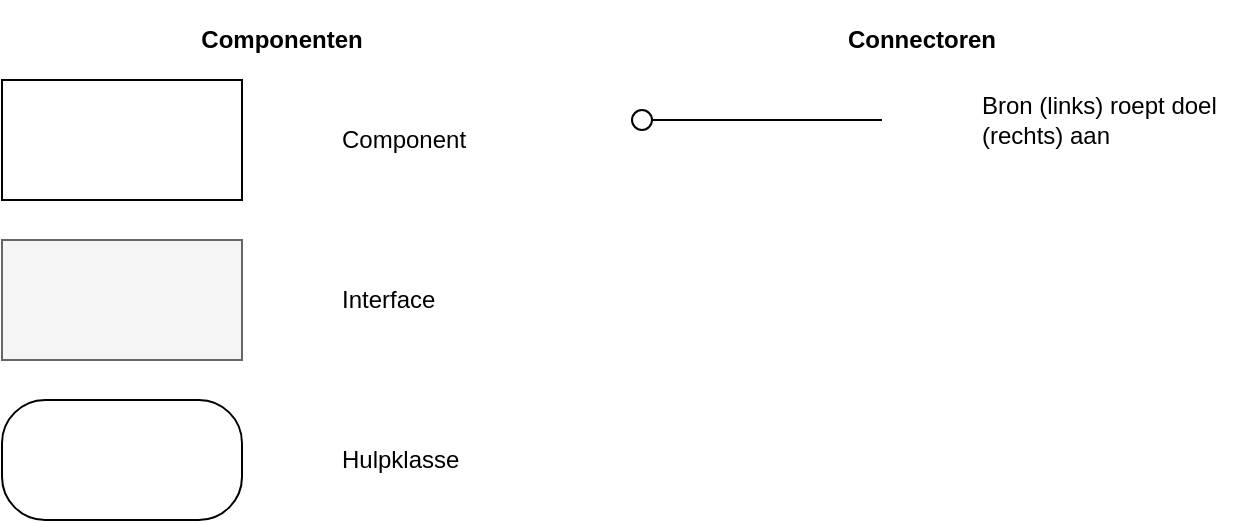 <mxfile version="21.6.8" type="device">
  <diagram name="Pagina-1" id="TuN3eTU1W8H9ib2j25hs">
    <mxGraphModel dx="1386" dy="855" grid="1" gridSize="10" guides="1" tooltips="1" connect="1" arrows="1" fold="1" page="1" pageScale="1" pageWidth="850" pageHeight="1100" math="0" shadow="0">
      <root>
        <mxCell id="0" />
        <mxCell id="1" parent="0" />
        <mxCell id="lbx1Io-jNpmrYH52EymP-6" value="Component" style="text;html=1;strokeColor=none;fillColor=none;align=left;verticalAlign=middle;whiteSpace=wrap;rounded=0;spacing=10;" parent="1" vertex="1">
          <mxGeometry x="160" y="40" width="120" height="60" as="geometry" />
        </mxCell>
        <mxCell id="lbx1Io-jNpmrYH52EymP-8" value="" style="endArrow=none;html=1;rounded=0;endFill=0;endSize=0;startSize=10;startArrow=oval;startFill=0;" parent="1" edge="1">
          <mxGeometry relative="1" as="geometry">
            <mxPoint x="320" y="60" as="sourcePoint" />
            <mxPoint x="440" y="60" as="targetPoint" />
          </mxGeometry>
        </mxCell>
        <mxCell id="lbx1Io-jNpmrYH52EymP-9" value="Bron (links) roept doel (rechts) aan" style="text;html=1;strokeColor=none;fillColor=none;align=left;verticalAlign=middle;whiteSpace=wrap;rounded=0;spacing=10;" parent="1" vertex="1">
          <mxGeometry x="480" y="40" width="140" height="40" as="geometry" />
        </mxCell>
        <mxCell id="lbx1Io-jNpmrYH52EymP-14" value="Componenten" style="text;html=1;strokeColor=none;fillColor=none;align=center;verticalAlign=middle;whiteSpace=wrap;rounded=0;spacing=10;fontStyle=1" parent="1" vertex="1">
          <mxGeometry width="280" height="40" as="geometry" />
        </mxCell>
        <mxCell id="lbx1Io-jNpmrYH52EymP-15" value="Connectoren" style="text;html=1;strokeColor=none;fillColor=none;align=center;verticalAlign=middle;whiteSpace=wrap;rounded=0;spacing=10;fontStyle=1" parent="1" vertex="1">
          <mxGeometry x="320" width="280" height="40" as="geometry" />
        </mxCell>
        <mxCell id="70-bhESrCyd01xKUN2j7-1" value="" style="rounded=0;whiteSpace=wrap;html=1;" parent="1" vertex="1">
          <mxGeometry y="40" width="120" height="60" as="geometry" />
        </mxCell>
        <mxCell id="70-bhESrCyd01xKUN2j7-2" value="" style="rounded=1;whiteSpace=wrap;html=1;arcSize=36;" parent="1" vertex="1">
          <mxGeometry y="200" width="120" height="60" as="geometry" />
        </mxCell>
        <mxCell id="70-bhESrCyd01xKUN2j7-3" value="Interface" style="text;html=1;strokeColor=none;fillColor=none;align=left;verticalAlign=middle;whiteSpace=wrap;rounded=0;spacing=10;" parent="1" vertex="1">
          <mxGeometry x="160" y="120" width="120" height="60" as="geometry" />
        </mxCell>
        <mxCell id="70-bhESrCyd01xKUN2j7-4" value="" style="rounded=0;whiteSpace=wrap;html=1;fillColor=#f5f5f5;fontColor=#333333;strokeColor=#666666;absoluteArcSize=0;" parent="1" vertex="1">
          <mxGeometry y="120" width="120" height="60" as="geometry" />
        </mxCell>
        <mxCell id="70-bhESrCyd01xKUN2j7-5" value="Hulpklasse" style="text;html=1;strokeColor=none;fillColor=none;align=left;verticalAlign=middle;whiteSpace=wrap;rounded=0;spacing=10;" parent="1" vertex="1">
          <mxGeometry x="160" y="200" width="120" height="60" as="geometry" />
        </mxCell>
      </root>
    </mxGraphModel>
  </diagram>
</mxfile>
